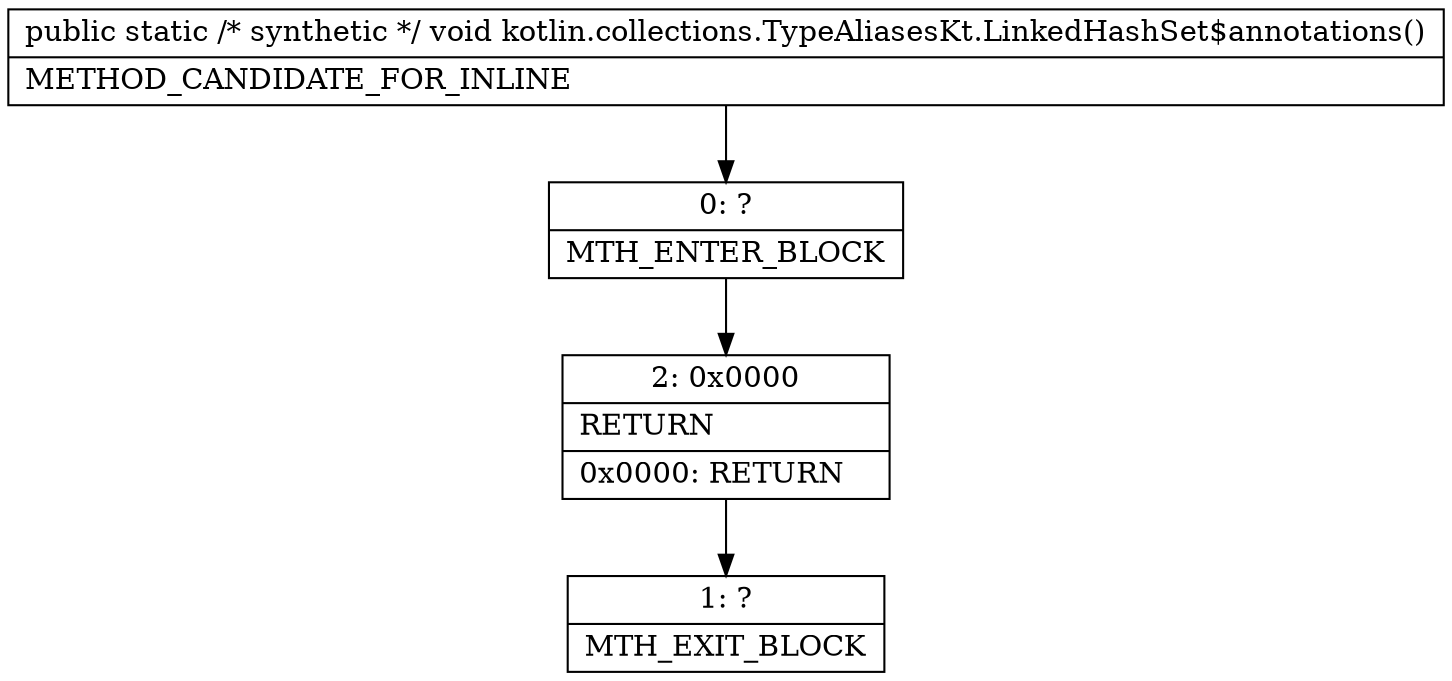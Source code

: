 digraph "CFG forkotlin.collections.TypeAliasesKt.LinkedHashSet$annotations()V" {
Node_0 [shape=record,label="{0\:\ ?|MTH_ENTER_BLOCK\l}"];
Node_2 [shape=record,label="{2\:\ 0x0000|RETURN\l|0x0000: RETURN   \l}"];
Node_1 [shape=record,label="{1\:\ ?|MTH_EXIT_BLOCK\l}"];
MethodNode[shape=record,label="{public static \/* synthetic *\/ void kotlin.collections.TypeAliasesKt.LinkedHashSet$annotations()  | METHOD_CANDIDATE_FOR_INLINE\l}"];
MethodNode -> Node_0;Node_0 -> Node_2;
Node_2 -> Node_1;
}


